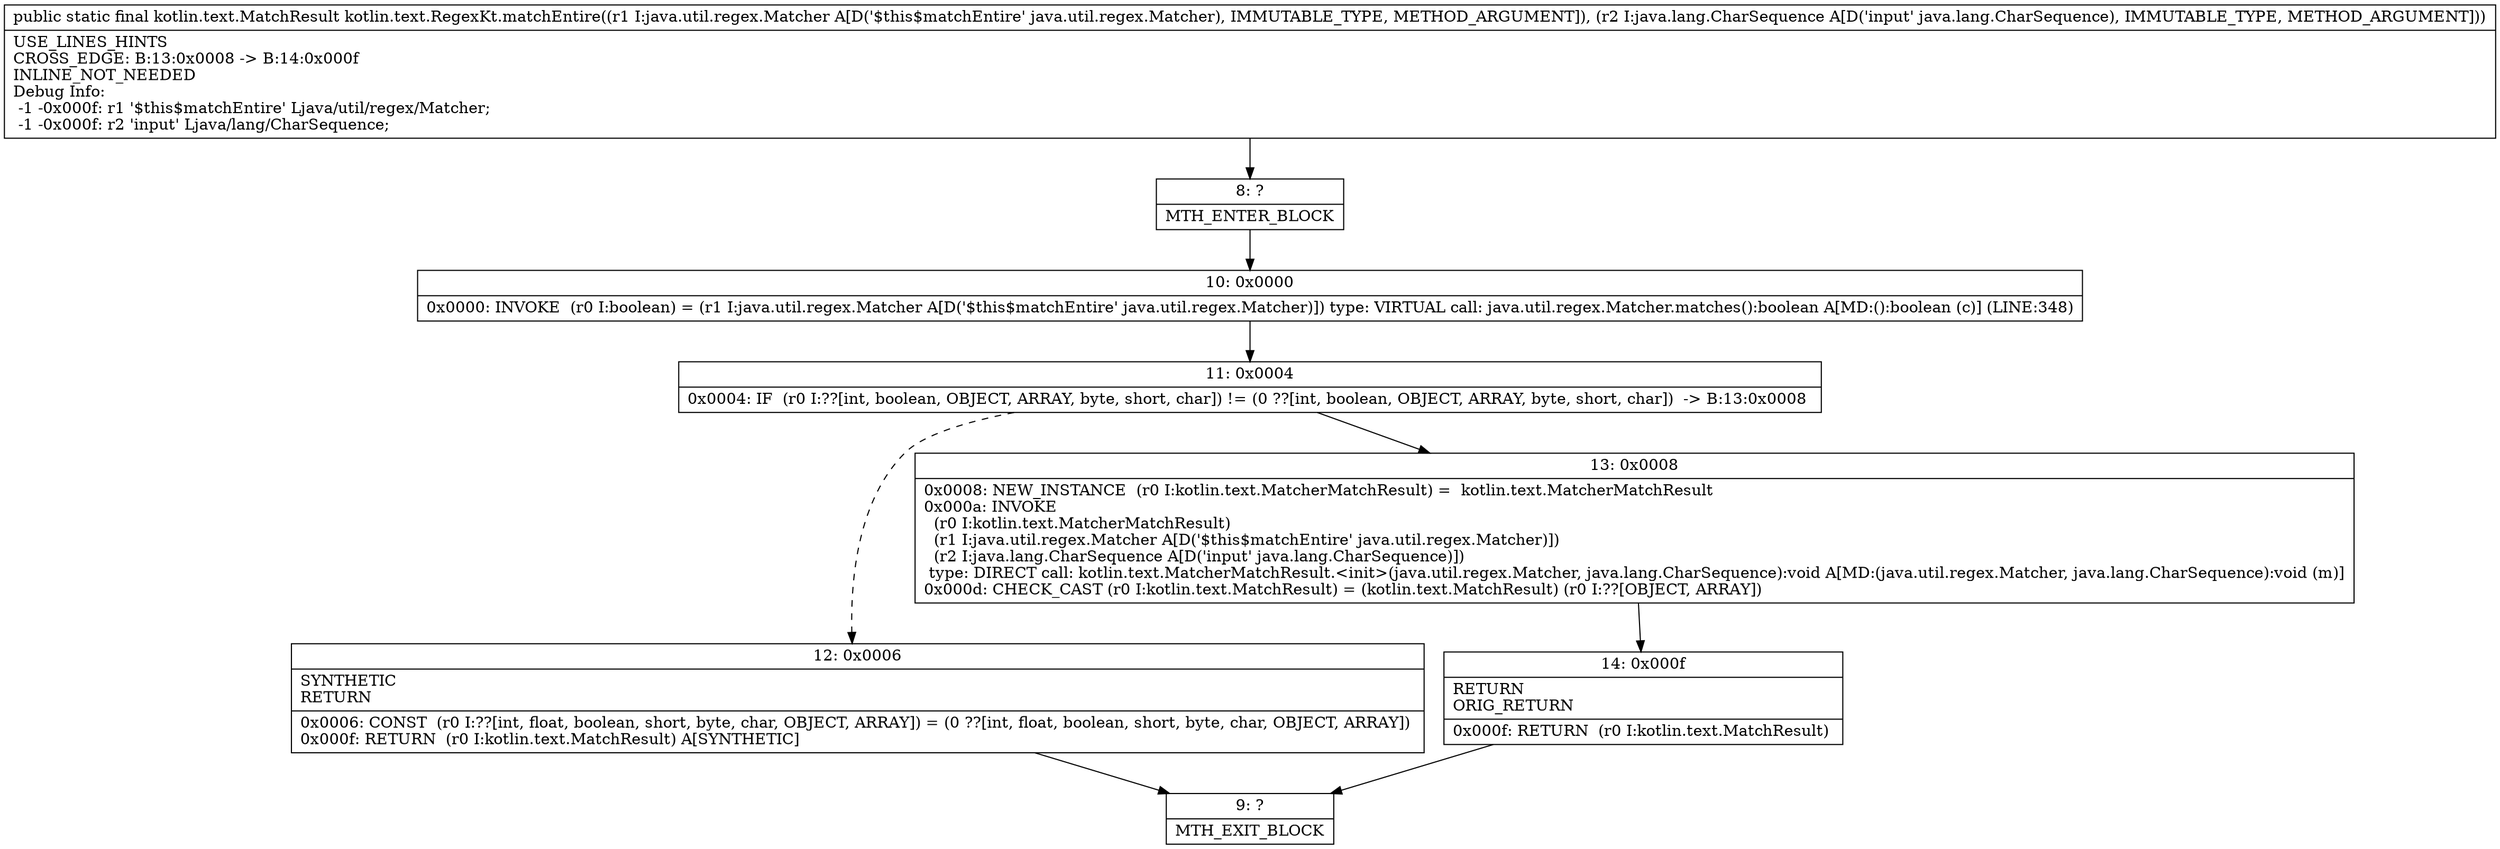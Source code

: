 digraph "CFG forkotlin.text.RegexKt.matchEntire(Ljava\/util\/regex\/Matcher;Ljava\/lang\/CharSequence;)Lkotlin\/text\/MatchResult;" {
Node_8 [shape=record,label="{8\:\ ?|MTH_ENTER_BLOCK\l}"];
Node_10 [shape=record,label="{10\:\ 0x0000|0x0000: INVOKE  (r0 I:boolean) = (r1 I:java.util.regex.Matcher A[D('$this$matchEntire' java.util.regex.Matcher)]) type: VIRTUAL call: java.util.regex.Matcher.matches():boolean A[MD:():boolean (c)] (LINE:348)\l}"];
Node_11 [shape=record,label="{11\:\ 0x0004|0x0004: IF  (r0 I:??[int, boolean, OBJECT, ARRAY, byte, short, char]) != (0 ??[int, boolean, OBJECT, ARRAY, byte, short, char])  \-\> B:13:0x0008 \l}"];
Node_12 [shape=record,label="{12\:\ 0x0006|SYNTHETIC\lRETURN\l|0x0006: CONST  (r0 I:??[int, float, boolean, short, byte, char, OBJECT, ARRAY]) = (0 ??[int, float, boolean, short, byte, char, OBJECT, ARRAY]) \l0x000f: RETURN  (r0 I:kotlin.text.MatchResult) A[SYNTHETIC]\l}"];
Node_9 [shape=record,label="{9\:\ ?|MTH_EXIT_BLOCK\l}"];
Node_13 [shape=record,label="{13\:\ 0x0008|0x0008: NEW_INSTANCE  (r0 I:kotlin.text.MatcherMatchResult) =  kotlin.text.MatcherMatchResult \l0x000a: INVOKE  \l  (r0 I:kotlin.text.MatcherMatchResult)\l  (r1 I:java.util.regex.Matcher A[D('$this$matchEntire' java.util.regex.Matcher)])\l  (r2 I:java.lang.CharSequence A[D('input' java.lang.CharSequence)])\l type: DIRECT call: kotlin.text.MatcherMatchResult.\<init\>(java.util.regex.Matcher, java.lang.CharSequence):void A[MD:(java.util.regex.Matcher, java.lang.CharSequence):void (m)]\l0x000d: CHECK_CAST (r0 I:kotlin.text.MatchResult) = (kotlin.text.MatchResult) (r0 I:??[OBJECT, ARRAY]) \l}"];
Node_14 [shape=record,label="{14\:\ 0x000f|RETURN\lORIG_RETURN\l|0x000f: RETURN  (r0 I:kotlin.text.MatchResult) \l}"];
MethodNode[shape=record,label="{public static final kotlin.text.MatchResult kotlin.text.RegexKt.matchEntire((r1 I:java.util.regex.Matcher A[D('$this$matchEntire' java.util.regex.Matcher), IMMUTABLE_TYPE, METHOD_ARGUMENT]), (r2 I:java.lang.CharSequence A[D('input' java.lang.CharSequence), IMMUTABLE_TYPE, METHOD_ARGUMENT]))  | USE_LINES_HINTS\lCROSS_EDGE: B:13:0x0008 \-\> B:14:0x000f\lINLINE_NOT_NEEDED\lDebug Info:\l  \-1 \-0x000f: r1 '$this$matchEntire' Ljava\/util\/regex\/Matcher;\l  \-1 \-0x000f: r2 'input' Ljava\/lang\/CharSequence;\l}"];
MethodNode -> Node_8;Node_8 -> Node_10;
Node_10 -> Node_11;
Node_11 -> Node_12[style=dashed];
Node_11 -> Node_13;
Node_12 -> Node_9;
Node_13 -> Node_14;
Node_14 -> Node_9;
}

